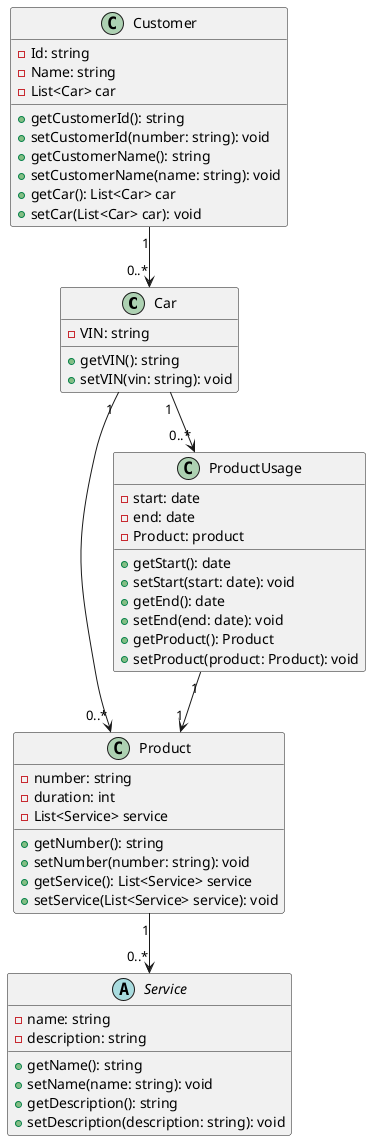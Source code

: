 @startuml
@startuml
class Car {
    - VIN: string
    + getVIN(): string
    + setVIN(vin: string): void
}

class Customer {
    - Id: string
    - Name: string
    - List<Car> car
    + getCustomerId(): string
    + setCustomerId(number: string): void
    + getCustomerName(): string
    + setCustomerName(name: string): void
    + getCar(): List<Car> car
    + setCar(List<Car> car): void
}



class Product {
    - number: string
    - duration: int
    - List<Service> service
    + getNumber(): string
    + setNumber(number: string): void
    + getService(): List<Service> service
    + setService(List<Service> service): void
}

abstract class Service {
    - name: string
    - description: string
    + getName(): string
    + setName(name: string): void
    + getDescription(): string
    + setDescription(description: string): void
}

class ProductUsage {
    - start: date
    - end: date
    - Product: product
    + getStart(): date
    + setStart(start: date): void
    + getEnd(): date
    + setEnd(end: date): void
    + getProduct(): Product
    + setProduct(product: Product): void
}

Customer "1" --> "0..*" Car
Car "1" --> "0..*" Product
Car "1" --> "0..*" ProductUsage
ProductUsage "1"--> "1"Product
Product "1" --> "0..*" Service

@enduml

@enduml